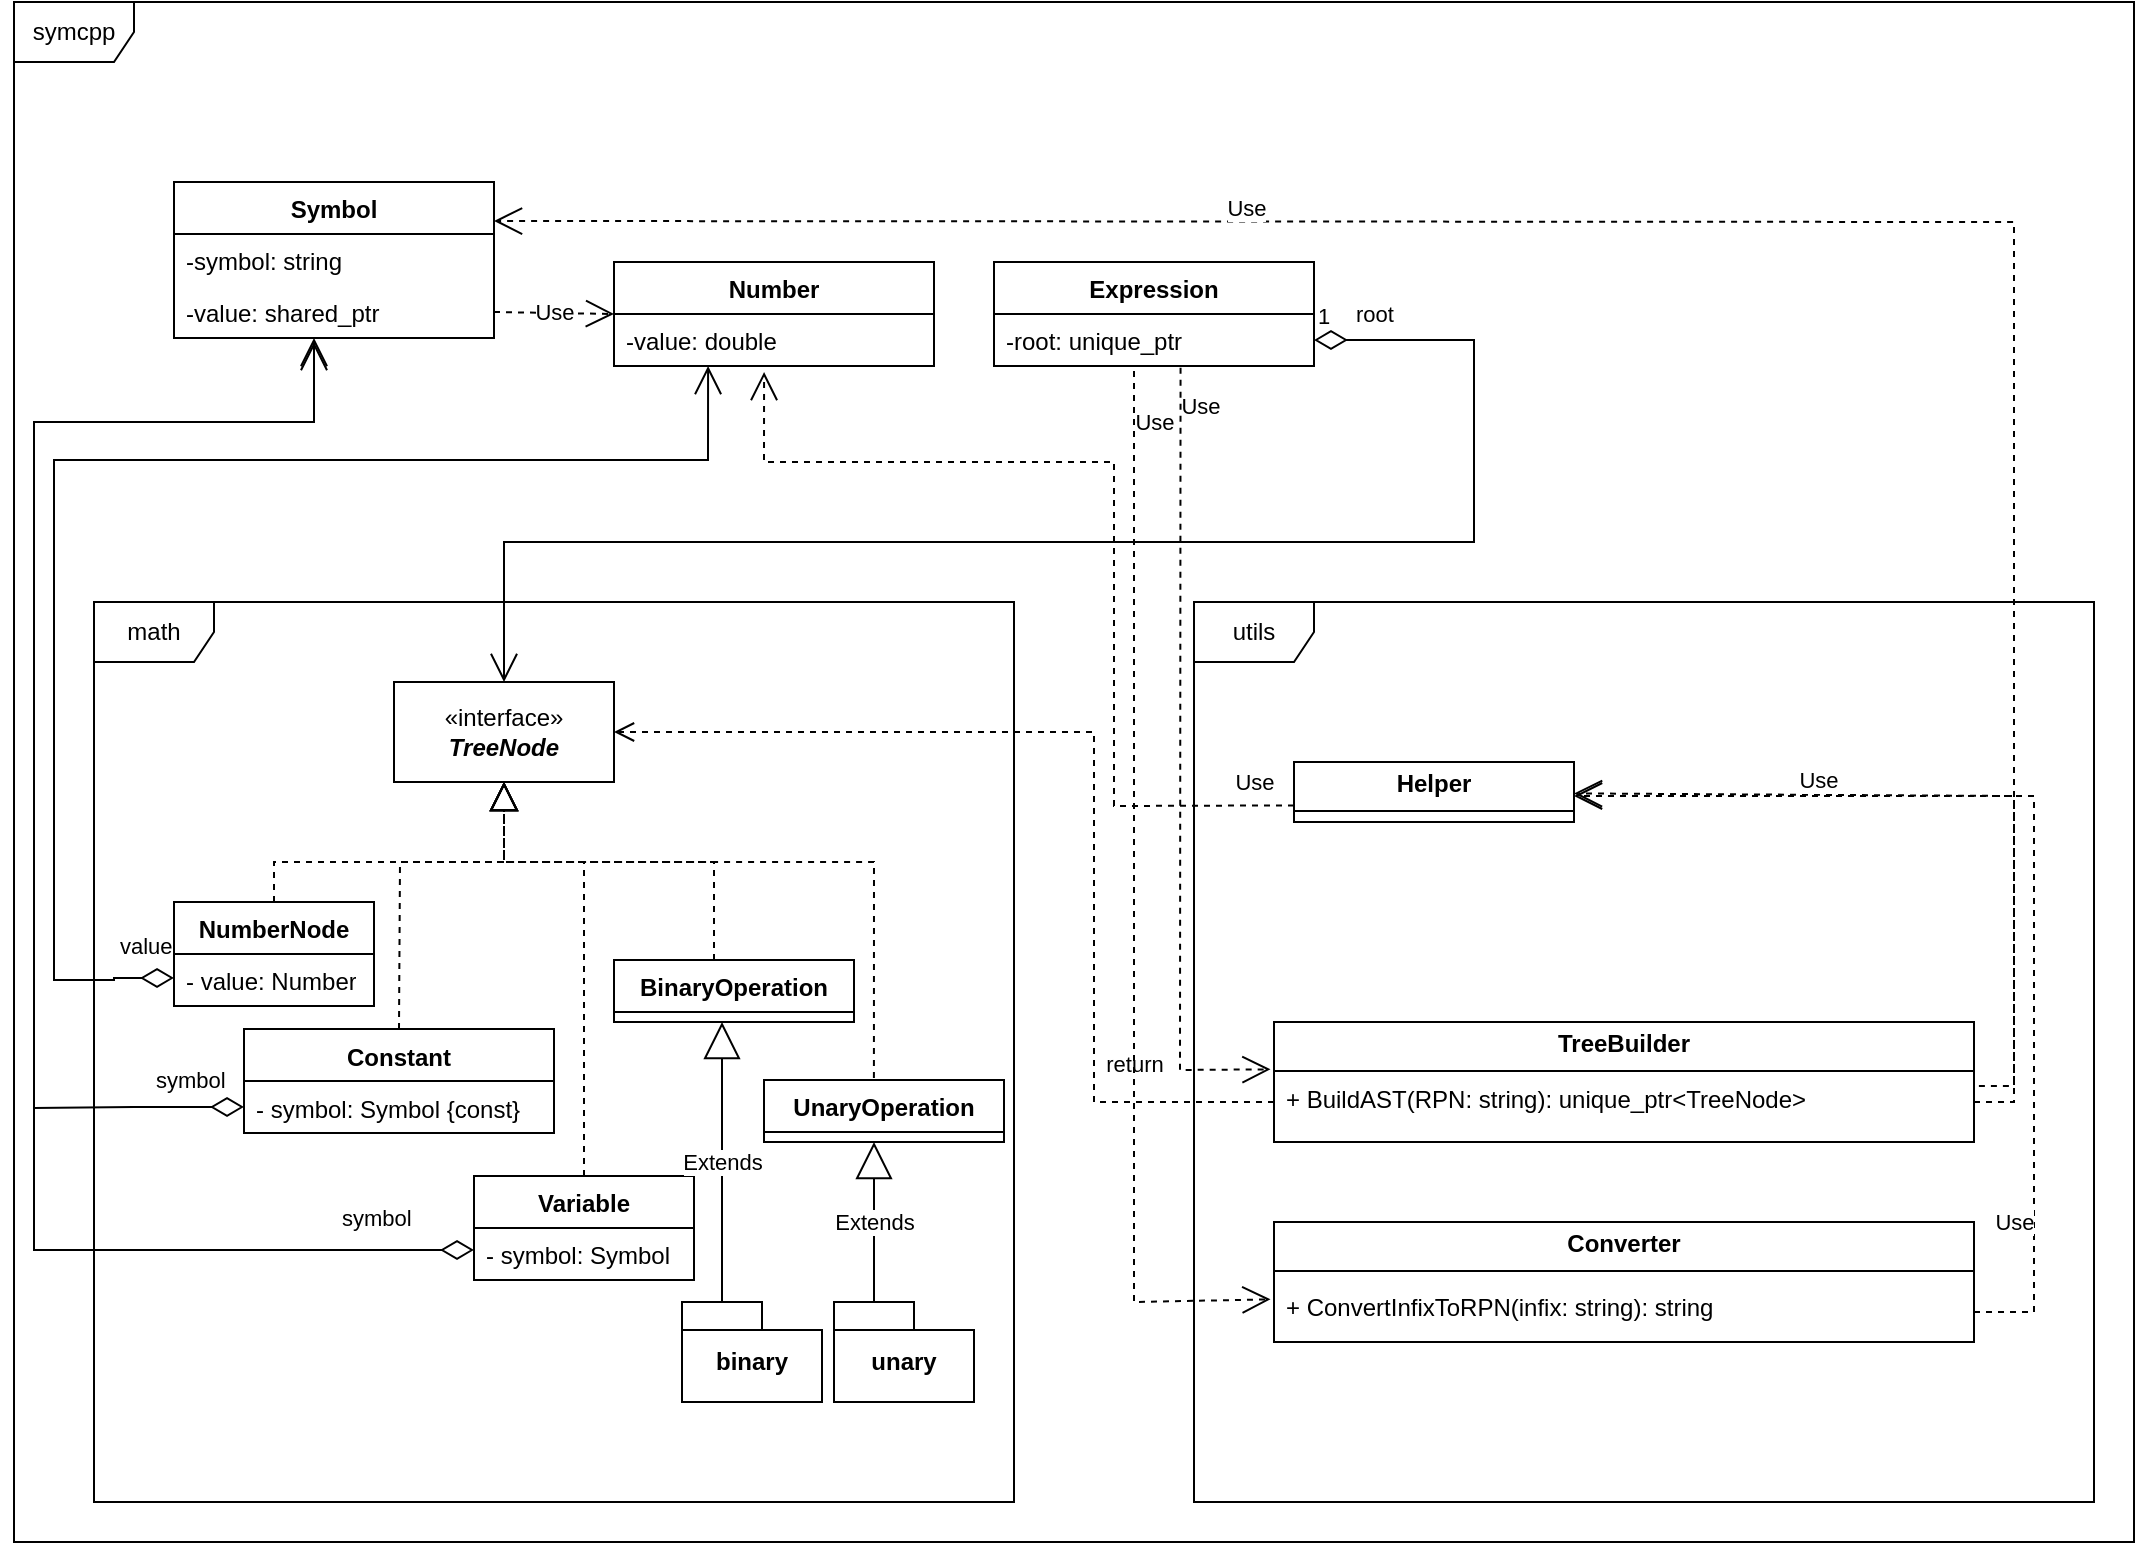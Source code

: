 <mxfile version="24.4.4" type="device">
  <diagram id="C5RBs43oDa-KdzZeNtuy" name="Page-1">
    <mxGraphModel dx="1355" dy="633" grid="1" gridSize="10" guides="1" tooltips="1" connect="1" arrows="1" fold="1" page="1" pageScale="1" pageWidth="827" pageHeight="1169" math="0" shadow="0">
      <root>
        <mxCell id="WIyWlLk6GJQsqaUBKTNV-0" />
        <mxCell id="WIyWlLk6GJQsqaUBKTNV-1" parent="WIyWlLk6GJQsqaUBKTNV-0" />
        <mxCell id="zoVoQKnZ1_vEdP8i70bi-31" value="«interface»&lt;br&gt;&lt;b&gt;&lt;i&gt;TreeNode&lt;/i&gt;&lt;/b&gt;" style="html=1;whiteSpace=wrap;" vertex="1" parent="WIyWlLk6GJQsqaUBKTNV-1">
          <mxGeometry x="200" y="510" width="110" height="50" as="geometry" />
        </mxCell>
        <mxCell id="zoVoQKnZ1_vEdP8i70bi-32" value="math" style="shape=umlFrame;whiteSpace=wrap;html=1;pointerEvents=0;" vertex="1" parent="WIyWlLk6GJQsqaUBKTNV-1">
          <mxGeometry x="50" y="470" width="460" height="450" as="geometry" />
        </mxCell>
        <mxCell id="zoVoQKnZ1_vEdP8i70bi-33" value="utils" style="shape=umlFrame;whiteSpace=wrap;html=1;pointerEvents=0;" vertex="1" parent="WIyWlLk6GJQsqaUBKTNV-1">
          <mxGeometry x="600" y="470" width="450" height="450" as="geometry" />
        </mxCell>
        <mxCell id="zoVoQKnZ1_vEdP8i70bi-34" value="symcpp" style="shape=umlFrame;whiteSpace=wrap;html=1;pointerEvents=0;" vertex="1" parent="WIyWlLk6GJQsqaUBKTNV-1">
          <mxGeometry x="10" y="170" width="1060" height="770" as="geometry" />
        </mxCell>
        <mxCell id="zoVoQKnZ1_vEdP8i70bi-36" value="Symbol" style="swimlane;fontStyle=1;align=center;verticalAlign=top;childLayout=stackLayout;horizontal=1;startSize=26;horizontalStack=0;resizeParent=1;resizeParentMax=0;resizeLast=0;collapsible=1;marginBottom=0;whiteSpace=wrap;html=1;" vertex="1" parent="WIyWlLk6GJQsqaUBKTNV-1">
          <mxGeometry x="90" y="260" width="160" height="78" as="geometry" />
        </mxCell>
        <mxCell id="zoVoQKnZ1_vEdP8i70bi-37" value="-symbol: string&amp;nbsp;" style="text;strokeColor=none;fillColor=none;align=left;verticalAlign=top;spacingLeft=4;spacingRight=4;overflow=hidden;rotatable=0;points=[[0,0.5],[1,0.5]];portConstraint=eastwest;whiteSpace=wrap;html=1;" vertex="1" parent="zoVoQKnZ1_vEdP8i70bi-36">
          <mxGeometry y="26" width="160" height="26" as="geometry" />
        </mxCell>
        <mxCell id="zoVoQKnZ1_vEdP8i70bi-40" value="&lt;div&gt;-value:&amp;nbsp;&lt;span style=&quot;background-color: initial;&quot;&gt;shared_ptr&lt;/span&gt;&lt;/div&gt;" style="text;strokeColor=none;fillColor=none;align=left;verticalAlign=top;spacingLeft=4;spacingRight=4;overflow=hidden;rotatable=0;points=[[0,0.5],[1,0.5]];portConstraint=eastwest;whiteSpace=wrap;html=1;" vertex="1" parent="zoVoQKnZ1_vEdP8i70bi-36">
          <mxGeometry y="52" width="160" height="26" as="geometry" />
        </mxCell>
        <mxCell id="zoVoQKnZ1_vEdP8i70bi-41" value="Number" style="swimlane;fontStyle=1;align=center;verticalAlign=top;childLayout=stackLayout;horizontal=1;startSize=26;horizontalStack=0;resizeParent=1;resizeParentMax=0;resizeLast=0;collapsible=1;marginBottom=0;whiteSpace=wrap;html=1;" vertex="1" parent="WIyWlLk6GJQsqaUBKTNV-1">
          <mxGeometry x="310" y="300" width="160" height="52" as="geometry" />
        </mxCell>
        <mxCell id="zoVoQKnZ1_vEdP8i70bi-43" value="&lt;div&gt;-value:&amp;nbsp;&lt;span style=&quot;background-color: initial;&quot;&gt;double&lt;/span&gt;&lt;span style=&quot;background-color: initial;&quot;&gt;&amp;nbsp;&lt;/span&gt;&lt;/div&gt;" style="text;strokeColor=none;fillColor=none;align=left;verticalAlign=top;spacingLeft=4;spacingRight=4;overflow=hidden;rotatable=0;points=[[0,0.5],[1,0.5]];portConstraint=eastwest;whiteSpace=wrap;html=1;" vertex="1" parent="zoVoQKnZ1_vEdP8i70bi-41">
          <mxGeometry y="26" width="160" height="26" as="geometry" />
        </mxCell>
        <mxCell id="zoVoQKnZ1_vEdP8i70bi-44" value="Expression" style="swimlane;fontStyle=1;align=center;verticalAlign=top;childLayout=stackLayout;horizontal=1;startSize=26;horizontalStack=0;resizeParent=1;resizeParentMax=0;resizeLast=0;collapsible=1;marginBottom=0;whiteSpace=wrap;html=1;" vertex="1" parent="WIyWlLk6GJQsqaUBKTNV-1">
          <mxGeometry x="500" y="300" width="160" height="52" as="geometry" />
        </mxCell>
        <mxCell id="zoVoQKnZ1_vEdP8i70bi-45" value="&lt;div&gt;-root:&amp;nbsp;&lt;span style=&quot;background-color: initial;&quot;&gt;unique_ptr&lt;/span&gt;&lt;span style=&quot;background-color: initial;&quot;&gt;&amp;nbsp;&lt;/span&gt;&lt;span style=&quot;background-color: initial;&quot;&gt;&amp;nbsp;&lt;/span&gt;&lt;/div&gt;" style="text;strokeColor=none;fillColor=none;align=left;verticalAlign=top;spacingLeft=4;spacingRight=4;overflow=hidden;rotatable=0;points=[[0,0.5],[1,0.5]];portConstraint=eastwest;whiteSpace=wrap;html=1;" vertex="1" parent="zoVoQKnZ1_vEdP8i70bi-44">
          <mxGeometry y="26" width="160" height="26" as="geometry" />
        </mxCell>
        <mxCell id="zoVoQKnZ1_vEdP8i70bi-53" value="Use" style="endArrow=open;endSize=12;dashed=1;html=1;rounded=0;entryX=0.469;entryY=1.115;entryDx=0;entryDy=0;entryPerimeter=0;exitX=0;exitY=0.5;exitDx=0;exitDy=0;" edge="1" parent="WIyWlLk6GJQsqaUBKTNV-1" source="zoVoQKnZ1_vEdP8i70bi-54" target="zoVoQKnZ1_vEdP8i70bi-43">
          <mxGeometry x="-0.917" y="-12" width="160" relative="1" as="geometry">
            <mxPoint x="660" y="610" as="sourcePoint" />
            <mxPoint x="820" y="610" as="targetPoint" />
            <Array as="points">
              <mxPoint x="560" y="572" />
              <mxPoint x="560" y="400" />
              <mxPoint x="385" y="400" />
            </Array>
            <mxPoint as="offset" />
          </mxGeometry>
        </mxCell>
        <mxCell id="zoVoQKnZ1_vEdP8i70bi-57" value="" style="group" vertex="1" connectable="0" parent="WIyWlLk6GJQsqaUBKTNV-1">
          <mxGeometry x="650" y="550" width="140" height="30" as="geometry" />
        </mxCell>
        <mxCell id="zoVoQKnZ1_vEdP8i70bi-52" value="&lt;p style=&quot;margin:0px;margin-top:4px;text-align:center;&quot;&gt;&lt;b&gt;Helper&lt;/b&gt;&lt;/p&gt;&lt;hr size=&quot;1&quot; style=&quot;border-style:solid;&quot;&gt;&lt;p style=&quot;margin:0px;margin-left:4px;&quot;&gt;&lt;/p&gt;&lt;p style=&quot;margin:0px;margin-left:4px;&quot;&gt;&lt;br&gt;&lt;/p&gt;" style="verticalAlign=top;align=left;overflow=fill;html=1;whiteSpace=wrap;" vertex="1" parent="zoVoQKnZ1_vEdP8i70bi-57">
          <mxGeometry width="140" height="30" as="geometry" />
        </mxCell>
        <mxCell id="zoVoQKnZ1_vEdP8i70bi-54" value="&lt;p style=&quot;margin: 0px 0px 0px 4px;&quot;&gt;&lt;br&gt;&lt;/p&gt;" style="text;strokeColor=none;fillColor=none;align=left;verticalAlign=top;spacingLeft=4;spacingRight=4;overflow=hidden;rotatable=0;points=[[0,0.5],[1,0.5]];portConstraint=eastwest;whiteSpace=wrap;html=1;" vertex="1" parent="zoVoQKnZ1_vEdP8i70bi-57">
          <mxGeometry y="18.692" width="140" height="6" as="geometry" />
        </mxCell>
        <mxCell id="zoVoQKnZ1_vEdP8i70bi-55" value="&lt;p style=&quot;margin: 0px 0px 0px 4px;&quot;&gt;&lt;br&gt;&lt;/p&gt;" style="text;strokeColor=none;fillColor=none;align=left;verticalAlign=top;spacingLeft=4;spacingRight=4;overflow=hidden;rotatable=0;points=[[0,0.5],[1,0.5]];portConstraint=eastwest;whiteSpace=wrap;html=1;" vertex="1" parent="zoVoQKnZ1_vEdP8i70bi-57">
          <mxGeometry y="12.692" width="140" height="6" as="geometry" />
        </mxCell>
        <mxCell id="zoVoQKnZ1_vEdP8i70bi-58" value="&lt;p style=&quot;margin:0px;margin-top:4px;text-align:center;&quot;&gt;&lt;b&gt;TreeBuilder&lt;/b&gt;&lt;/p&gt;&lt;hr size=&quot;1&quot; style=&quot;border-style:solid;&quot;&gt;&lt;p style=&quot;margin:0px;margin-left:4px;&quot;&gt;&lt;/p&gt;&lt;p style=&quot;margin:0px;margin-left:4px;&quot;&gt;&lt;br&gt;&lt;/p&gt;&lt;p style=&quot;margin:0px;margin-left:4px;&quot;&gt;&lt;br&gt;&lt;/p&gt;" style="verticalAlign=top;align=left;overflow=fill;html=1;whiteSpace=wrap;" vertex="1" parent="WIyWlLk6GJQsqaUBKTNV-1">
          <mxGeometry x="640" y="680" width="350" height="60" as="geometry" />
        </mxCell>
        <mxCell id="zoVoQKnZ1_vEdP8i70bi-59" value="+ BuildAST(RPN: string): unique_ptr&amp;lt;TreeNode&amp;gt;" style="text;strokeColor=none;fillColor=none;align=left;verticalAlign=top;spacingLeft=4;spacingRight=4;overflow=hidden;rotatable=0;points=[[0,0.5],[1,0.5]];portConstraint=eastwest;whiteSpace=wrap;html=1;" vertex="1" parent="WIyWlLk6GJQsqaUBKTNV-1">
          <mxGeometry x="640" y="704.5" width="350" height="31" as="geometry" />
        </mxCell>
        <mxCell id="zoVoQKnZ1_vEdP8i70bi-60" value="return" style="html=1;verticalAlign=bottom;endArrow=open;dashed=1;endSize=8;curved=0;rounded=0;exitX=0;exitY=0.5;exitDx=0;exitDy=0;entryX=1;entryY=0.5;entryDx=0;entryDy=0;" edge="1" parent="WIyWlLk6GJQsqaUBKTNV-1" source="zoVoQKnZ1_vEdP8i70bi-59" target="zoVoQKnZ1_vEdP8i70bi-31">
          <mxGeometry x="-0.728" y="-10" relative="1" as="geometry">
            <mxPoint x="600" y="725" as="sourcePoint" />
            <mxPoint x="510" y="725" as="targetPoint" />
            <Array as="points">
              <mxPoint x="550" y="720" />
              <mxPoint x="550" y="535" />
            </Array>
            <mxPoint as="offset" />
          </mxGeometry>
        </mxCell>
        <mxCell id="zoVoQKnZ1_vEdP8i70bi-61" value="Use" style="endArrow=open;endSize=12;dashed=1;html=1;rounded=0;entryX=1;entryY=0.5;entryDx=0;entryDy=0;exitX=1;exitY=0.5;exitDx=0;exitDy=0;" edge="1" parent="WIyWlLk6GJQsqaUBKTNV-1" source="zoVoQKnZ1_vEdP8i70bi-59" target="zoVoQKnZ1_vEdP8i70bi-55">
          <mxGeometry x="0.378" y="-7" width="160" relative="1" as="geometry">
            <mxPoint x="990" y="740" as="sourcePoint" />
            <mxPoint x="1100" y="720" as="targetPoint" />
            <Array as="points">
              <mxPoint x="1010" y="720" />
              <mxPoint x="1010" y="567" />
            </Array>
            <mxPoint as="offset" />
          </mxGeometry>
        </mxCell>
        <mxCell id="zoVoQKnZ1_vEdP8i70bi-62" value="&lt;p style=&quot;margin:0px;margin-top:4px;text-align:center;&quot;&gt;&lt;b&gt;Converter&lt;/b&gt;&lt;/p&gt;&lt;hr size=&quot;1&quot; style=&quot;border-style:solid;&quot;&gt;&lt;p style=&quot;margin:0px;margin-left:4px;&quot;&gt;&lt;/p&gt;&lt;p style=&quot;margin:0px;margin-left:4px;&quot;&gt;&lt;br&gt;&lt;/p&gt;&lt;p style=&quot;margin:0px;margin-left:4px;&quot;&gt;&lt;br&gt;&lt;/p&gt;" style="verticalAlign=top;align=left;overflow=fill;html=1;whiteSpace=wrap;" vertex="1" parent="WIyWlLk6GJQsqaUBKTNV-1">
          <mxGeometry x="640" y="780" width="350" height="60" as="geometry" />
        </mxCell>
        <mxCell id="zoVoQKnZ1_vEdP8i70bi-63" value="+ ConvertInfixToRPN(infix: string): string" style="text;strokeColor=none;fillColor=none;align=left;verticalAlign=top;spacingLeft=4;spacingRight=4;overflow=hidden;rotatable=0;points=[[0,0.5],[1,0.5]];portConstraint=eastwest;whiteSpace=wrap;html=1;" vertex="1" parent="WIyWlLk6GJQsqaUBKTNV-1">
          <mxGeometry x="640" y="809" width="350" height="31" as="geometry" />
        </mxCell>
        <mxCell id="zoVoQKnZ1_vEdP8i70bi-64" value="Use" style="endArrow=open;endSize=12;dashed=1;html=1;rounded=0;exitX=1;exitY=0.75;exitDx=0;exitDy=0;" edge="1" parent="WIyWlLk6GJQsqaUBKTNV-1" source="zoVoQKnZ1_vEdP8i70bi-62">
          <mxGeometry x="-0.71" y="10" width="160" relative="1" as="geometry">
            <mxPoint x="1000" y="730" as="sourcePoint" />
            <mxPoint x="790" y="567" as="targetPoint" />
            <Array as="points">
              <mxPoint x="1020" y="825" />
              <mxPoint x="1020" y="567" />
              <mxPoint x="820" y="567" />
            </Array>
            <mxPoint as="offset" />
          </mxGeometry>
        </mxCell>
        <mxCell id="zoVoQKnZ1_vEdP8i70bi-65" value="1" style="endArrow=open;html=1;endSize=12;startArrow=diamondThin;startSize=14;startFill=0;edgeStyle=orthogonalEdgeStyle;align=left;verticalAlign=bottom;rounded=0;exitX=1;exitY=0.5;exitDx=0;exitDy=0;" edge="1" parent="WIyWlLk6GJQsqaUBKTNV-1" source="zoVoQKnZ1_vEdP8i70bi-45" target="zoVoQKnZ1_vEdP8i70bi-31">
          <mxGeometry x="-1" y="3" relative="1" as="geometry">
            <mxPoint x="660" y="340" as="sourcePoint" />
            <mxPoint x="820" y="340" as="targetPoint" />
            <Array as="points">
              <mxPoint x="740" y="339" />
              <mxPoint x="740" y="440" />
              <mxPoint x="255" y="440" />
            </Array>
          </mxGeometry>
        </mxCell>
        <mxCell id="zoVoQKnZ1_vEdP8i70bi-66" value="root" style="edgeLabel;html=1;align=center;verticalAlign=middle;resizable=0;points=[];" vertex="1" connectable="0" parent="zoVoQKnZ1_vEdP8i70bi-65">
          <mxGeometry x="-0.946" y="2" relative="1" as="geometry">
            <mxPoint x="10" y="-11" as="offset" />
          </mxGeometry>
        </mxCell>
        <mxCell id="zoVoQKnZ1_vEdP8i70bi-71" value="value" style="endArrow=open;html=1;endSize=12;startArrow=diamondThin;startSize=14;startFill=0;edgeStyle=orthogonalEdgeStyle;align=left;verticalAlign=bottom;rounded=0;exitX=0;exitY=0.5;exitDx=0;exitDy=0;entryX=0.294;entryY=1.038;entryDx=0;entryDy=0;entryPerimeter=0;" edge="1" parent="WIyWlLk6GJQsqaUBKTNV-1">
          <mxGeometry x="-0.917" y="-7" relative="1" as="geometry">
            <mxPoint x="90" y="658" as="sourcePoint" />
            <mxPoint x="357.04" y="351.988" as="targetPoint" />
            <Array as="points">
              <mxPoint x="60" y="658" />
              <mxPoint x="60" y="659" />
              <mxPoint x="30" y="659" />
              <mxPoint x="30" y="399" />
              <mxPoint x="357" y="399" />
            </Array>
            <mxPoint as="offset" />
          </mxGeometry>
        </mxCell>
        <mxCell id="zoVoQKnZ1_vEdP8i70bi-74" value="" style="endArrow=block;dashed=1;endFill=0;endSize=12;html=1;rounded=0;exitX=0.5;exitY=0;exitDx=0;exitDy=0;entryX=0.5;entryY=1;entryDx=0;entryDy=0;" edge="1" parent="WIyWlLk6GJQsqaUBKTNV-1" source="zoVoQKnZ1_vEdP8i70bi-93" target="zoVoQKnZ1_vEdP8i70bi-31">
          <mxGeometry width="160" relative="1" as="geometry">
            <mxPoint x="130" y="670.5" as="sourcePoint" />
            <mxPoint x="350" y="640" as="targetPoint" />
            <Array as="points">
              <mxPoint x="140" y="600" />
              <mxPoint x="170" y="600" />
              <mxPoint x="255" y="600" />
            </Array>
          </mxGeometry>
        </mxCell>
        <mxCell id="zoVoQKnZ1_vEdP8i70bi-75" value="Constant" style="swimlane;fontStyle=1;align=center;verticalAlign=top;childLayout=stackLayout;horizontal=1;startSize=26;horizontalStack=0;resizeParent=1;resizeParentMax=0;resizeLast=0;collapsible=1;marginBottom=0;whiteSpace=wrap;html=1;" vertex="1" parent="WIyWlLk6GJQsqaUBKTNV-1">
          <mxGeometry x="125" y="683.5" width="155" height="52" as="geometry" />
        </mxCell>
        <mxCell id="zoVoQKnZ1_vEdP8i70bi-86" value="- symbol: Symbol {const}" style="text;strokeColor=none;fillColor=none;align=left;verticalAlign=top;spacingLeft=4;spacingRight=4;overflow=hidden;rotatable=0;points=[[0,0.5],[1,0.5]];portConstraint=eastwest;whiteSpace=wrap;html=1;" vertex="1" parent="zoVoQKnZ1_vEdP8i70bi-75">
          <mxGeometry y="26" width="155" height="26" as="geometry" />
        </mxCell>
        <mxCell id="zoVoQKnZ1_vEdP8i70bi-76" value="symbol" style="endArrow=open;html=1;endSize=12;startArrow=diamondThin;startSize=14;startFill=0;edgeStyle=orthogonalEdgeStyle;align=left;verticalAlign=bottom;rounded=0;exitX=0;exitY=0.5;exitDx=0;exitDy=0;" edge="1" parent="WIyWlLk6GJQsqaUBKTNV-1" source="zoVoQKnZ1_vEdP8i70bi-86">
          <mxGeometry x="-0.852" y="-5" relative="1" as="geometry">
            <mxPoint x="100" y="698" as="sourcePoint" />
            <mxPoint x="160" y="340" as="targetPoint" />
            <Array as="points">
              <mxPoint x="70" y="723" />
              <mxPoint x="20" y="723" />
              <mxPoint x="20" y="380" />
              <mxPoint x="160" y="380" />
            </Array>
            <mxPoint as="offset" />
          </mxGeometry>
        </mxCell>
        <mxCell id="zoVoQKnZ1_vEdP8i70bi-77" value="" style="endArrow=block;dashed=1;endFill=0;endSize=12;html=1;rounded=0;exitX=0.5;exitY=0;exitDx=0;exitDy=0;entryX=0.5;entryY=1;entryDx=0;entryDy=0;" edge="1" parent="WIyWlLk6GJQsqaUBKTNV-1" source="zoVoQKnZ1_vEdP8i70bi-75" target="zoVoQKnZ1_vEdP8i70bi-31">
          <mxGeometry width="160" relative="1" as="geometry">
            <mxPoint x="140" y="681" as="sourcePoint" />
            <mxPoint x="250" y="560" as="targetPoint" />
            <Array as="points">
              <mxPoint x="203" y="600" />
              <mxPoint x="220" y="600" />
              <mxPoint x="255" y="600" />
            </Array>
          </mxGeometry>
        </mxCell>
        <mxCell id="zoVoQKnZ1_vEdP8i70bi-82" value="symbol" style="endArrow=open;html=1;endSize=12;startArrow=diamondThin;startSize=14;startFill=0;edgeStyle=orthogonalEdgeStyle;align=left;verticalAlign=bottom;rounded=0;exitX=0;exitY=0.5;exitDx=0;exitDy=0;" edge="1" parent="WIyWlLk6GJQsqaUBKTNV-1">
          <mxGeometry x="-0.833" y="-7" relative="1" as="geometry">
            <mxPoint x="240" y="794" as="sourcePoint" />
            <mxPoint x="160" y="338" as="targetPoint" />
            <Array as="points">
              <mxPoint x="20" y="794" />
              <mxPoint x="20" y="380" />
              <mxPoint x="160" y="380" />
            </Array>
            <mxPoint as="offset" />
          </mxGeometry>
        </mxCell>
        <mxCell id="zoVoQKnZ1_vEdP8i70bi-85" value="" style="endArrow=block;dashed=1;endFill=0;endSize=12;html=1;rounded=0;exitX=0.5;exitY=0;exitDx=0;exitDy=0;" edge="1" parent="WIyWlLk6GJQsqaUBKTNV-1" source="zoVoQKnZ1_vEdP8i70bi-91" target="zoVoQKnZ1_vEdP8i70bi-31">
          <mxGeometry width="160" relative="1" as="geometry">
            <mxPoint x="255" y="710" as="sourcePoint" />
            <mxPoint x="410" y="690" as="targetPoint" />
            <Array as="points">
              <mxPoint x="295" y="600" />
              <mxPoint x="255" y="600" />
            </Array>
          </mxGeometry>
        </mxCell>
        <mxCell id="zoVoQKnZ1_vEdP8i70bi-91" value="Variable" style="swimlane;fontStyle=1;align=center;verticalAlign=top;childLayout=stackLayout;horizontal=1;startSize=26;horizontalStack=0;resizeParent=1;resizeParentMax=0;resizeLast=0;collapsible=1;marginBottom=0;whiteSpace=wrap;html=1;" vertex="1" parent="WIyWlLk6GJQsqaUBKTNV-1">
          <mxGeometry x="240" y="757" width="110" height="52" as="geometry" />
        </mxCell>
        <mxCell id="zoVoQKnZ1_vEdP8i70bi-92" value="- symbol: Symbol" style="text;strokeColor=none;fillColor=none;align=left;verticalAlign=top;spacingLeft=4;spacingRight=4;overflow=hidden;rotatable=0;points=[[0,0.5],[1,0.5]];portConstraint=eastwest;whiteSpace=wrap;html=1;" vertex="1" parent="zoVoQKnZ1_vEdP8i70bi-91">
          <mxGeometry y="26" width="110" height="26" as="geometry" />
        </mxCell>
        <mxCell id="zoVoQKnZ1_vEdP8i70bi-93" value="NumberNode" style="swimlane;fontStyle=1;align=center;verticalAlign=top;childLayout=stackLayout;horizontal=1;startSize=26;horizontalStack=0;resizeParent=1;resizeParentMax=0;resizeLast=0;collapsible=1;marginBottom=0;whiteSpace=wrap;html=1;" vertex="1" parent="WIyWlLk6GJQsqaUBKTNV-1">
          <mxGeometry x="90" y="620" width="100" height="52" as="geometry" />
        </mxCell>
        <mxCell id="zoVoQKnZ1_vEdP8i70bi-94" value="- value: Number" style="text;strokeColor=none;fillColor=none;align=left;verticalAlign=top;spacingLeft=4;spacingRight=4;overflow=hidden;rotatable=0;points=[[0,0.5],[1,0.5]];portConstraint=eastwest;whiteSpace=wrap;html=1;" vertex="1" parent="zoVoQKnZ1_vEdP8i70bi-93">
          <mxGeometry y="26" width="100" height="26" as="geometry" />
        </mxCell>
        <mxCell id="zoVoQKnZ1_vEdP8i70bi-97" value="BinaryOperation" style="swimlane;fontStyle=1;align=center;verticalAlign=top;childLayout=stackLayout;horizontal=1;startSize=26;horizontalStack=0;resizeParent=1;resizeParentMax=0;resizeLast=0;collapsible=1;marginBottom=0;whiteSpace=wrap;html=1;" vertex="1" parent="WIyWlLk6GJQsqaUBKTNV-1">
          <mxGeometry x="310" y="649" width="120" height="31" as="geometry" />
        </mxCell>
        <mxCell id="zoVoQKnZ1_vEdP8i70bi-100" value="UnaryOperation" style="swimlane;fontStyle=1;align=center;verticalAlign=top;childLayout=stackLayout;horizontal=1;startSize=26;horizontalStack=0;resizeParent=1;resizeParentMax=0;resizeLast=0;collapsible=1;marginBottom=0;whiteSpace=wrap;html=1;" vertex="1" parent="WIyWlLk6GJQsqaUBKTNV-1">
          <mxGeometry x="385" y="709" width="120" height="31" as="geometry" />
        </mxCell>
        <mxCell id="zoVoQKnZ1_vEdP8i70bi-102" value="" style="endArrow=block;dashed=1;endFill=0;endSize=12;html=1;rounded=0;exitX=0.5;exitY=0;exitDx=0;exitDy=0;" edge="1" parent="WIyWlLk6GJQsqaUBKTNV-1">
          <mxGeometry width="160" relative="1" as="geometry">
            <mxPoint x="360" y="649" as="sourcePoint" />
            <mxPoint x="255" y="560" as="targetPoint" />
            <Array as="points">
              <mxPoint x="360" y="600" />
              <mxPoint x="255" y="600" />
            </Array>
          </mxGeometry>
        </mxCell>
        <mxCell id="zoVoQKnZ1_vEdP8i70bi-103" value="" style="endArrow=block;dashed=1;endFill=0;endSize=12;html=1;rounded=0;exitX=0.458;exitY=-0.031;exitDx=0;exitDy=0;exitPerimeter=0;entryX=0.5;entryY=1;entryDx=0;entryDy=0;" edge="1" parent="WIyWlLk6GJQsqaUBKTNV-1" source="zoVoQKnZ1_vEdP8i70bi-100" target="zoVoQKnZ1_vEdP8i70bi-31">
          <mxGeometry width="160" relative="1" as="geometry">
            <mxPoint x="450" y="680" as="sourcePoint" />
            <mxPoint x="610" y="680" as="targetPoint" />
            <Array as="points">
              <mxPoint x="440" y="600" />
              <mxPoint x="255" y="600" />
            </Array>
          </mxGeometry>
        </mxCell>
        <mxCell id="zoVoQKnZ1_vEdP8i70bi-109" value="binary" style="shape=folder;fontStyle=1;spacingTop=10;tabWidth=40;tabHeight=14;tabPosition=left;html=1;whiteSpace=wrap;" vertex="1" parent="WIyWlLk6GJQsqaUBKTNV-1">
          <mxGeometry x="344" y="820" width="70" height="50" as="geometry" />
        </mxCell>
        <mxCell id="zoVoQKnZ1_vEdP8i70bi-110" value="unary" style="shape=folder;fontStyle=1;spacingTop=10;tabWidth=40;tabHeight=14;tabPosition=left;html=1;whiteSpace=wrap;" vertex="1" parent="WIyWlLk6GJQsqaUBKTNV-1">
          <mxGeometry x="420" y="820" width="70" height="50" as="geometry" />
        </mxCell>
        <mxCell id="zoVoQKnZ1_vEdP8i70bi-112" value="Extends" style="endArrow=block;endSize=16;endFill=0;html=1;rounded=0;exitX=0;exitY=0;exitDx=20;exitDy=0;exitPerimeter=0;" edge="1" parent="WIyWlLk6GJQsqaUBKTNV-1" source="zoVoQKnZ1_vEdP8i70bi-110">
          <mxGeometry width="160" relative="1" as="geometry">
            <mxPoint x="480" y="800" as="sourcePoint" />
            <mxPoint x="440" y="740" as="targetPoint" />
          </mxGeometry>
        </mxCell>
        <mxCell id="zoVoQKnZ1_vEdP8i70bi-113" value="Extends" style="endArrow=block;endSize=16;endFill=0;html=1;rounded=0;exitX=0;exitY=0;exitDx=20;exitDy=0;exitPerimeter=0;" edge="1" parent="WIyWlLk6GJQsqaUBKTNV-1" source="zoVoQKnZ1_vEdP8i70bi-109">
          <mxGeometry width="160" relative="1" as="geometry">
            <mxPoint x="450" y="830" as="sourcePoint" />
            <mxPoint x="364" y="680" as="targetPoint" />
          </mxGeometry>
        </mxCell>
        <mxCell id="zoVoQKnZ1_vEdP8i70bi-114" value="Use" style="endArrow=open;endSize=12;dashed=1;html=1;rounded=0;exitX=1;exitY=0.5;exitDx=0;exitDy=0;entryX=0;entryY=0.5;entryDx=0;entryDy=0;" edge="1" parent="WIyWlLk6GJQsqaUBKTNV-1" source="zoVoQKnZ1_vEdP8i70bi-40" target="zoVoQKnZ1_vEdP8i70bi-41">
          <mxGeometry width="160" relative="1" as="geometry">
            <mxPoint x="260" y="320" as="sourcePoint" />
            <mxPoint x="420" y="320" as="targetPoint" />
          </mxGeometry>
        </mxCell>
        <mxCell id="zoVoQKnZ1_vEdP8i70bi-119" value="Use" style="endArrow=open;endSize=12;dashed=1;html=1;rounded=0;exitX=0.443;exitY=1.096;exitDx=0;exitDy=0;exitPerimeter=0;entryX=-0.005;entryY=0.312;entryDx=0;entryDy=0;entryPerimeter=0;" edge="1" parent="WIyWlLk6GJQsqaUBKTNV-1" target="zoVoQKnZ1_vEdP8i70bi-63">
          <mxGeometry x="-0.905" y="10" width="160" relative="1" as="geometry">
            <mxPoint x="570.0" y="354.496" as="sourcePoint" />
            <mxPoint x="634.22" y="821.152" as="targetPoint" />
            <Array as="points">
              <mxPoint x="570" y="820" />
            </Array>
            <mxPoint as="offset" />
          </mxGeometry>
        </mxCell>
        <mxCell id="zoVoQKnZ1_vEdP8i70bi-120" value="Use" style="endArrow=open;endSize=12;dashed=1;html=1;rounded=0;exitX=0.583;exitY=1.032;exitDx=0;exitDy=0;exitPerimeter=0;entryX=-0.005;entryY=-0.027;entryDx=0;entryDy=0;entryPerimeter=0;" edge="1" parent="WIyWlLk6GJQsqaUBKTNV-1" source="zoVoQKnZ1_vEdP8i70bi-45" target="zoVoQKnZ1_vEdP8i70bi-59">
          <mxGeometry x="-0.905" y="10" width="160" relative="1" as="geometry">
            <mxPoint x="580.0" y="364.496" as="sourcePoint" />
            <mxPoint x="648" y="829" as="targetPoint" />
            <Array as="points">
              <mxPoint x="593" y="704" />
            </Array>
            <mxPoint as="offset" />
          </mxGeometry>
        </mxCell>
        <mxCell id="zoVoQKnZ1_vEdP8i70bi-122" value="Use" style="endArrow=open;endSize=12;dashed=1;html=1;rounded=0;entryX=1;entryY=0.25;entryDx=0;entryDy=0;exitX=1.007;exitY=0.242;exitDx=0;exitDy=0;exitPerimeter=0;" edge="1" parent="WIyWlLk6GJQsqaUBKTNV-1" source="zoVoQKnZ1_vEdP8i70bi-59" target="zoVoQKnZ1_vEdP8i70bi-36">
          <mxGeometry x="0.378" y="-7" width="160" relative="1" as="geometry">
            <mxPoint x="1000" y="730" as="sourcePoint" />
            <mxPoint x="800" y="576" as="targetPoint" />
            <Array as="points">
              <mxPoint x="1010" y="712" />
              <mxPoint x="1010" y="280" />
            </Array>
            <mxPoint as="offset" />
          </mxGeometry>
        </mxCell>
      </root>
    </mxGraphModel>
  </diagram>
</mxfile>
